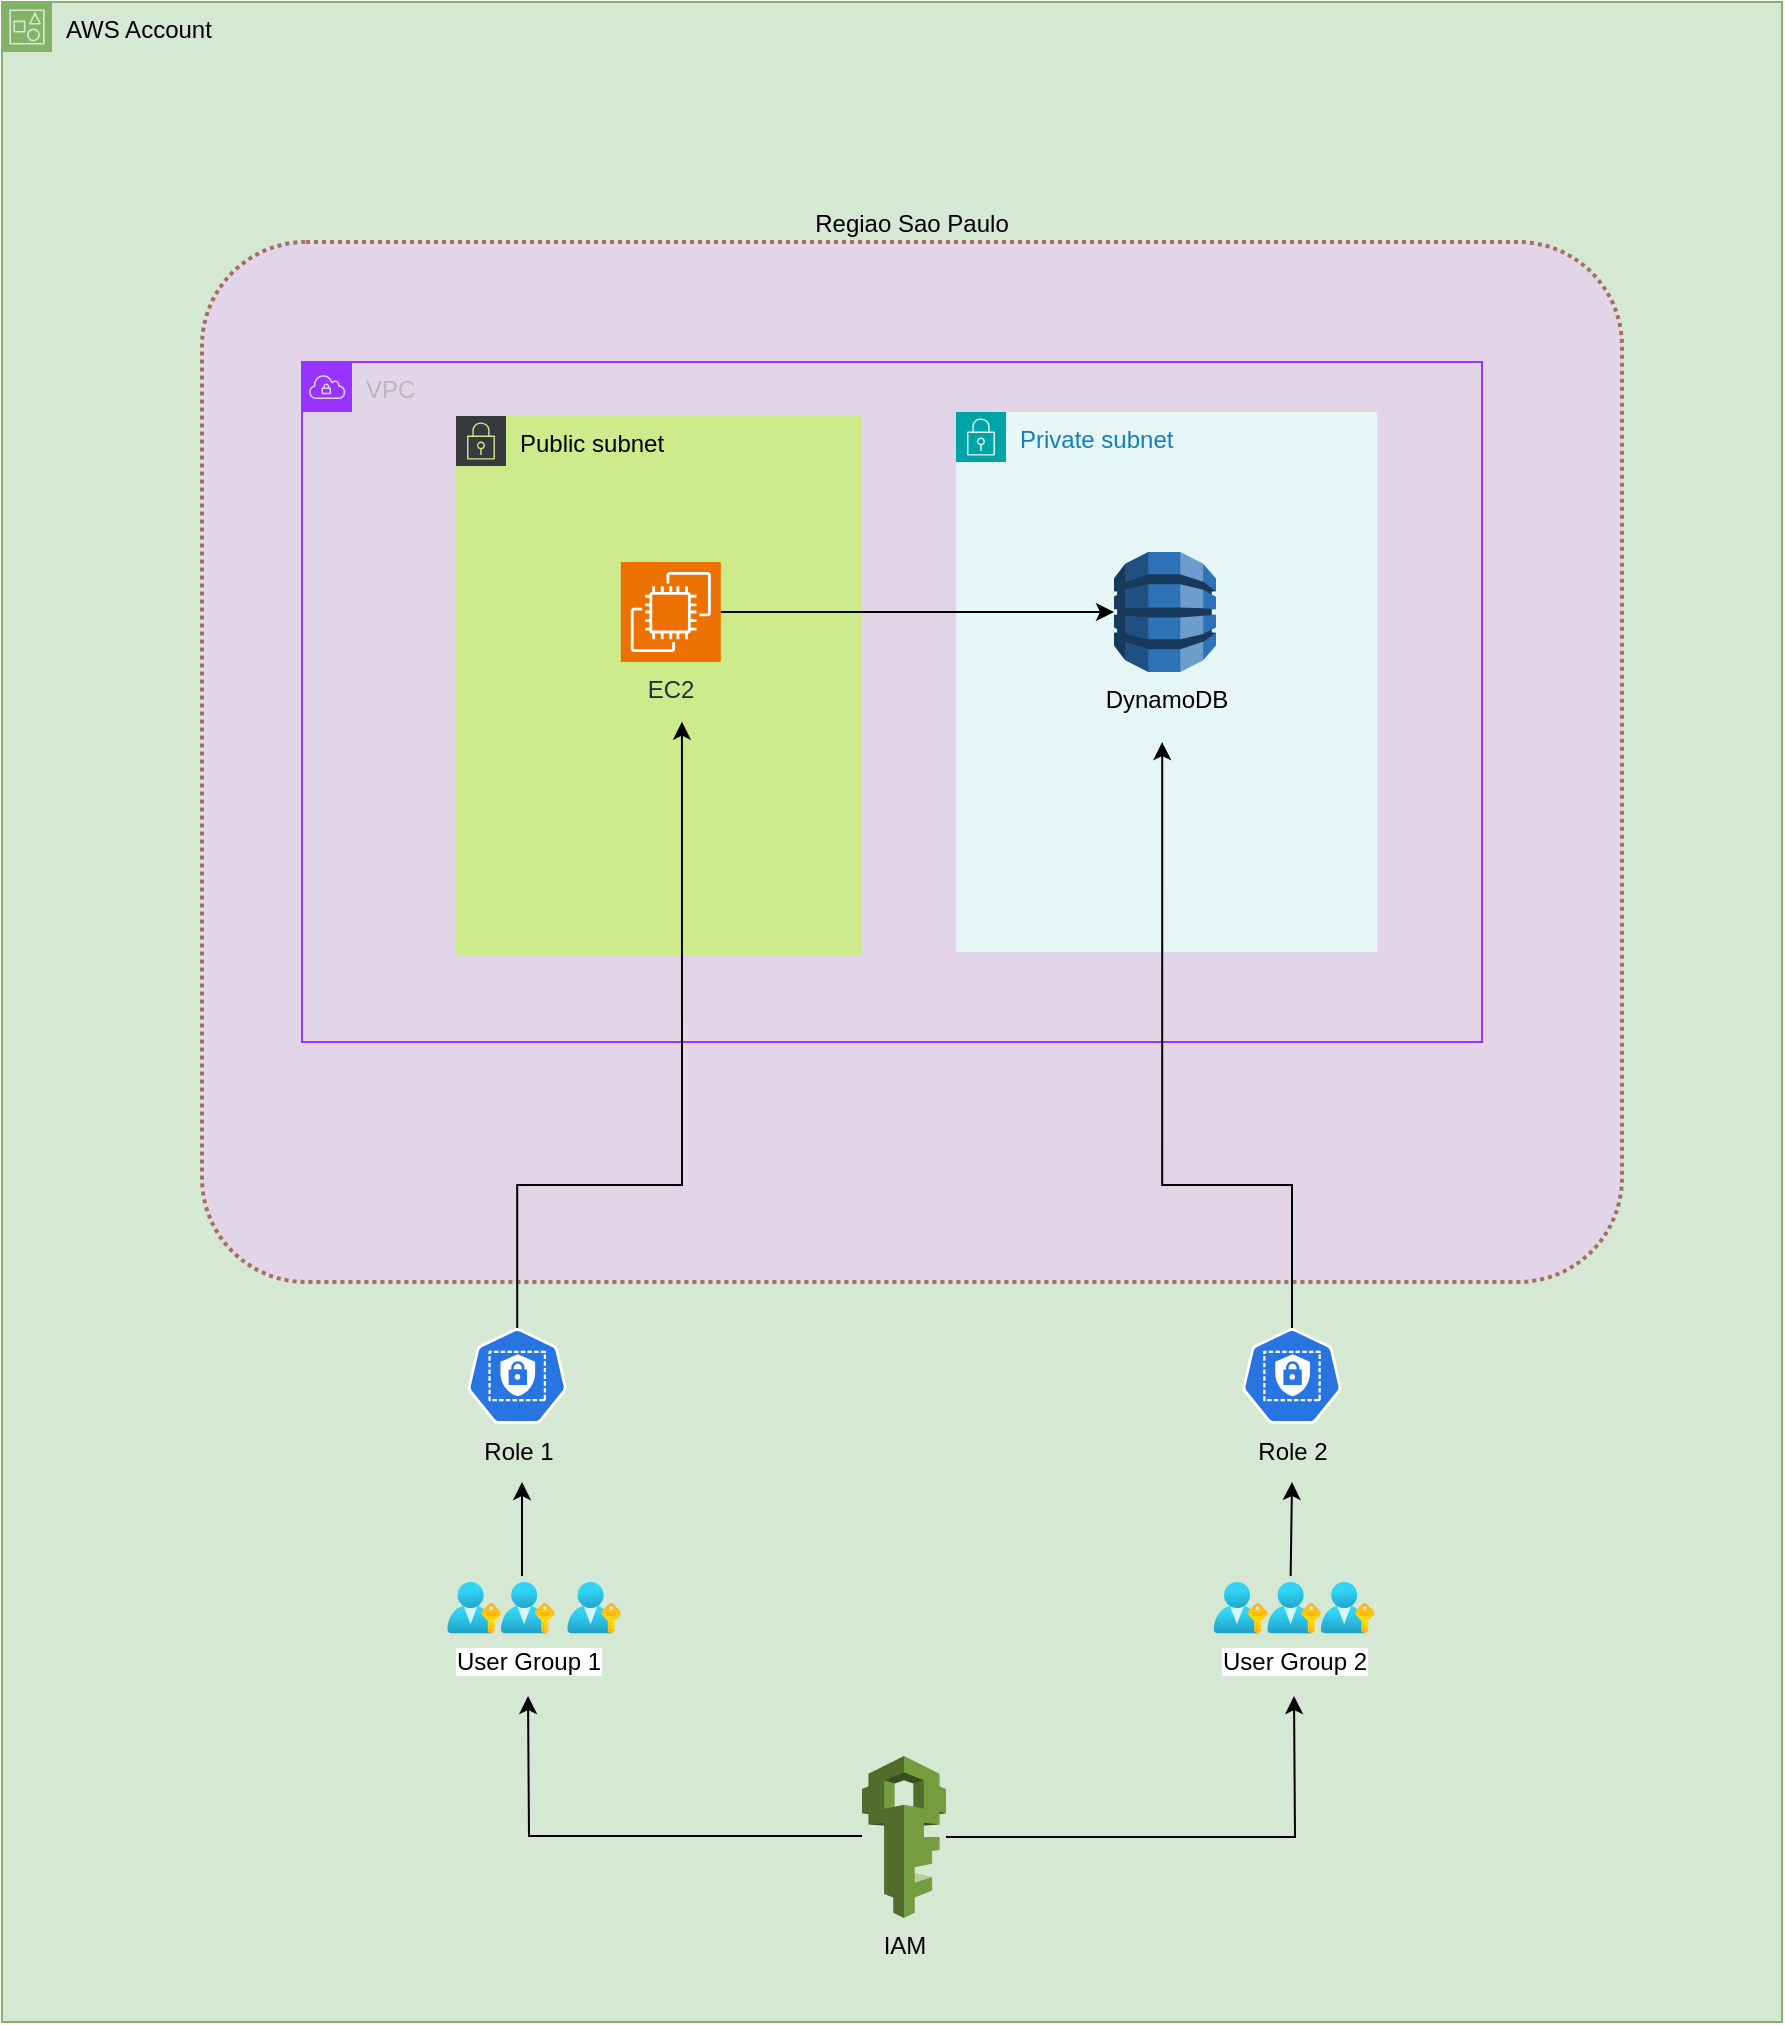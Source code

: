 <mxfile version="26.2.2">
  <diagram name="Page-1" id="P_WRLhOBc-GiNGaM7zSz">
    <mxGraphModel dx="874" dy="529" grid="1" gridSize="10" guides="1" tooltips="1" connect="1" arrows="1" fold="1" page="1" pageScale="1" pageWidth="850" pageHeight="1100" math="0" shadow="0">
      <root>
        <mxCell id="0" />
        <mxCell id="1" parent="0" />
        <mxCell id="38tBvR-NSeqIGGWs1dww-1" value="AWS Account" style="points=[[0,0],[0.25,0],[0.5,0],[0.75,0],[1,0],[1,0.25],[1,0.5],[1,0.75],[1,1],[0.75,1],[0.5,1],[0.25,1],[0,1],[0,0.75],[0,0.5],[0,0.25]];outlineConnect=0;html=1;whiteSpace=wrap;fontSize=12;fontStyle=0;container=1;pointerEvents=0;collapsible=0;recursiveResize=0;shape=mxgraph.aws4.group;grIcon=mxgraph.aws4.group_account;strokeColor=#82b366;fillColor=#d5e8d4;verticalAlign=top;align=left;spacingLeft=30;dashed=0;" parent="1" vertex="1">
          <mxGeometry x="30" y="80" width="890" height="1010" as="geometry" />
        </mxCell>
        <mxCell id="8sgaYRQbz8JA8KUEb8VM-2" value="" style="image;aspect=fixed;html=1;points=[];align=center;fontSize=12;image=img/lib/azure2/azure_stack/User_Subscriptions.svg;" parent="38tBvR-NSeqIGGWs1dww-1" vertex="1">
          <mxGeometry x="222.61" y="790" width="26.79" height="26" as="geometry" />
        </mxCell>
        <mxCell id="8sgaYRQbz8JA8KUEb8VM-4" value="User Group 1" style="image;aspect=fixed;html=1;points=[];align=center;fontSize=12;image=img/lib/azure2/azure_stack/User_Subscriptions.svg;" parent="38tBvR-NSeqIGGWs1dww-1" vertex="1">
          <mxGeometry x="249.4" y="790" width="26.79" height="26" as="geometry" />
        </mxCell>
        <mxCell id="8sgaYRQbz8JA8KUEb8VM-5" value="" style="image;aspect=fixed;html=1;points=[];align=center;fontSize=12;image=img/lib/azure2/azure_stack/User_Subscriptions.svg;" parent="38tBvR-NSeqIGGWs1dww-1" vertex="1">
          <mxGeometry x="282.61" y="790" width="26.79" height="26" as="geometry" />
        </mxCell>
        <mxCell id="8sgaYRQbz8JA8KUEb8VM-8" value="User Group 2" style="image;aspect=fixed;html=1;points=[];align=center;fontSize=12;image=img/lib/azure2/azure_stack/User_Subscriptions.svg;labelPosition=center;verticalLabelPosition=bottom;verticalAlign=top;" parent="38tBvR-NSeqIGGWs1dww-1" vertex="1">
          <mxGeometry x="632.61" y="790" width="26.79" height="26" as="geometry" />
        </mxCell>
        <mxCell id="8sgaYRQbz8JA8KUEb8VM-26" value="" style="image;aspect=fixed;html=1;points=[];align=center;fontSize=12;image=img/lib/azure2/azure_stack/User_Subscriptions.svg;labelPosition=center;verticalLabelPosition=bottom;verticalAlign=top;" parent="38tBvR-NSeqIGGWs1dww-1" vertex="1">
          <mxGeometry x="659.4" y="790" width="26.79" height="26" as="geometry" />
        </mxCell>
        <mxCell id="8sgaYRQbz8JA8KUEb8VM-27" value="" style="image;aspect=fixed;html=1;points=[];align=center;fontSize=12;image=img/lib/azure2/azure_stack/User_Subscriptions.svg;labelPosition=center;verticalLabelPosition=bottom;verticalAlign=top;" parent="38tBvR-NSeqIGGWs1dww-1" vertex="1">
          <mxGeometry x="605.82" y="790" width="26.79" height="26" as="geometry" />
        </mxCell>
        <mxCell id="38tBvR-NSeqIGGWs1dww-8" value="Regiao Sao Paulo" style="rounded=1;arcSize=10;dashed=1;fillColor=#e1d5e7;dashPattern=1 1;strokeWidth=2;verticalAlign=bottom;rotation=0;labelPosition=center;verticalLabelPosition=top;align=center;strokeColor=#A66E61;" parent="38tBvR-NSeqIGGWs1dww-1" vertex="1">
          <mxGeometry x="100" y="120" width="710" height="520" as="geometry" />
        </mxCell>
        <mxCell id="8sgaYRQbz8JA8KUEb8VM-32" value="VPC" style="sketch=0;outlineConnect=0;gradientColor=none;html=1;whiteSpace=wrap;fontSize=12;fontStyle=0;shape=mxgraph.aws4.group;grIcon=mxgraph.aws4.group_vpc;strokeColor=#9933FF;fillColor=none;verticalAlign=top;align=left;spacingLeft=30;fontColor=#B6BABF;dashed=0;" parent="38tBvR-NSeqIGGWs1dww-1" vertex="1">
          <mxGeometry x="150" y="180" width="590" height="340" as="geometry" />
        </mxCell>
        <mxCell id="38tBvR-NSeqIGGWs1dww-2" value="Private subnet" style="points=[[0,0],[0.25,0],[0.5,0],[0.75,0],[1,0],[1,0.25],[1,0.5],[1,0.75],[1,1],[0.75,1],[0.5,1],[0.25,1],[0,1],[0,0.75],[0,0.5],[0,0.25]];outlineConnect=0;gradientColor=none;html=1;whiteSpace=wrap;fontSize=12;fontStyle=0;container=1;pointerEvents=0;collapsible=0;recursiveResize=0;shape=mxgraph.aws4.group;grIcon=mxgraph.aws4.group_security_group;grStroke=0;strokeColor=#00A4A6;fillColor=#E6F6F7;verticalAlign=top;align=left;spacingLeft=30;fontColor=#147EBA;dashed=0;" parent="38tBvR-NSeqIGGWs1dww-1" vertex="1">
          <mxGeometry x="477" y="205" width="210.7" height="270" as="geometry" />
        </mxCell>
        <mxCell id="38tBvR-NSeqIGGWs1dww-6" value="DynamoDB" style="outlineConnect=0;dashed=0;verticalLabelPosition=bottom;verticalAlign=top;align=center;html=1;shape=mxgraph.aws3.dynamo_db;fillColor=#2E73B8;gradientColor=none;" parent="38tBvR-NSeqIGGWs1dww-2" vertex="1">
          <mxGeometry x="79" y="70" width="51" height="60" as="geometry" />
        </mxCell>
        <mxCell id="38tBvR-NSeqIGGWs1dww-3" value="Public subnet" style="points=[[0,0],[0.25,0],[0.5,0],[0.75,0],[1,0],[1,0.25],[1,0.5],[1,0.75],[1,1],[0.75,1],[0.5,1],[0.25,1],[0,1],[0,0.75],[0,0.5],[0,0.25]];outlineConnect=0;html=1;whiteSpace=wrap;fontSize=12;fontStyle=0;container=1;pointerEvents=0;collapsible=0;recursiveResize=0;shape=mxgraph.aws4.group;grIcon=mxgraph.aws4.group_security_group;grStroke=0;strokeColor=#36393d;fillColor=#cdeb8b;verticalAlign=top;align=left;spacingLeft=30;dashed=0;" parent="38tBvR-NSeqIGGWs1dww-1" vertex="1">
          <mxGeometry x="227" y="207" width="203" height="270" as="geometry" />
        </mxCell>
        <mxCell id="38tBvR-NSeqIGGWs1dww-5" value="EC2" style="sketch=0;points=[[0,0,0],[0.25,0,0],[0.5,0,0],[0.75,0,0],[1,0,0],[0,1,0],[0.25,1,0],[0.5,1,0],[0.75,1,0],[1,1,0],[0,0.25,0],[0,0.5,0],[0,0.75,0],[1,0.25,0],[1,0.5,0],[1,0.75,0]];outlineConnect=0;fontColor=#232F3E;fillColor=#ED7100;strokeColor=#ffffff;dashed=0;verticalLabelPosition=bottom;verticalAlign=top;align=center;html=1;fontSize=12;fontStyle=0;aspect=fixed;shape=mxgraph.aws4.resourceIcon;resIcon=mxgraph.aws4.ec2;" parent="38tBvR-NSeqIGGWs1dww-3" vertex="1">
          <mxGeometry x="82.4" y="73" width="50" height="50" as="geometry" />
        </mxCell>
        <mxCell id="5A2JlSaXjAAoakeuanII-7" style="edgeStyle=orthogonalEdgeStyle;rounded=0;orthogonalLoop=1;jettySize=auto;html=1;" parent="38tBvR-NSeqIGGWs1dww-1" source="5A2JlSaXjAAoakeuanII-2" edge="1">
          <mxGeometry relative="1" as="geometry">
            <mxPoint x="646" y="847" as="targetPoint" />
          </mxGeometry>
        </mxCell>
        <mxCell id="5A2JlSaXjAAoakeuanII-2" value="IAM" style="outlineConnect=0;dashed=0;verticalLabelPosition=bottom;verticalAlign=top;align=center;html=1;shape=mxgraph.aws3.iam;fillColor=#759C3E;gradientColor=none;" parent="38tBvR-NSeqIGGWs1dww-1" vertex="1">
          <mxGeometry x="430" y="877" width="42" height="81" as="geometry" />
        </mxCell>
        <mxCell id="5A2JlSaXjAAoakeuanII-8" style="edgeStyle=orthogonalEdgeStyle;rounded=0;orthogonalLoop=1;jettySize=auto;html=1;exitX=0;exitY=0.494;exitDx=0;exitDy=0;exitPerimeter=0;" parent="38tBvR-NSeqIGGWs1dww-1" source="5A2JlSaXjAAoakeuanII-2" edge="1">
          <mxGeometry relative="1" as="geometry">
            <mxPoint x="482" y="927" as="sourcePoint" />
            <mxPoint x="263" y="847" as="targetPoint" />
          </mxGeometry>
        </mxCell>
        <mxCell id="5A2JlSaXjAAoakeuanII-9" value="Role 2" style="aspect=fixed;sketch=0;html=1;dashed=0;whitespace=wrap;verticalLabelPosition=bottom;verticalAlign=top;fillColor=#2875E2;strokeColor=#ffffff;points=[[0.005,0.63,0],[0.1,0.2,0],[0.9,0.2,0],[0.5,0,0],[0.995,0.63,0],[0.72,0.99,0],[0.5,1,0],[0.28,0.99,0]];shape=mxgraph.kubernetes.icon2;prIcon=role" parent="38tBvR-NSeqIGGWs1dww-1" vertex="1">
          <mxGeometry x="620" y="663" width="50" height="48" as="geometry" />
        </mxCell>
        <mxCell id="5A2JlSaXjAAoakeuanII-10" value="Role 1" style="aspect=fixed;sketch=0;html=1;dashed=0;whitespace=wrap;verticalLabelPosition=bottom;verticalAlign=top;fillColor=#2875E2;strokeColor=#ffffff;points=[[0.005,0.63,0],[0.1,0.2,0],[0.9,0.2,0],[0.5,0,0],[0.995,0.63,0],[0.72,0.99,0],[0.5,1,0],[0.28,0.99,0]];shape=mxgraph.kubernetes.icon2;prIcon=role" parent="38tBvR-NSeqIGGWs1dww-1" vertex="1">
          <mxGeometry x="232.61" y="663" width="50" height="48" as="geometry" />
        </mxCell>
        <mxCell id="5A2JlSaXjAAoakeuanII-11" value="" style="endArrow=classic;html=1;rounded=0;" parent="38tBvR-NSeqIGGWs1dww-1" edge="1">
          <mxGeometry width="50" height="50" relative="1" as="geometry">
            <mxPoint x="260" y="787" as="sourcePoint" />
            <mxPoint x="260" y="740" as="targetPoint" />
            <Array as="points" />
          </mxGeometry>
        </mxCell>
        <mxCell id="5A2JlSaXjAAoakeuanII-12" value="" style="endArrow=classic;html=1;rounded=0;exitX=0.284;exitY=-0.115;exitDx=0;exitDy=0;exitPerimeter=0;" parent="38tBvR-NSeqIGGWs1dww-1" edge="1">
          <mxGeometry width="50" height="50" relative="1" as="geometry">
            <mxPoint x="644.33" y="787" as="sourcePoint" />
            <mxPoint x="645" y="740" as="targetPoint" />
            <Array as="points" />
          </mxGeometry>
        </mxCell>
        <mxCell id="5A2JlSaXjAAoakeuanII-15" style="edgeStyle=orthogonalEdgeStyle;rounded=0;orthogonalLoop=1;jettySize=auto;html=1;exitX=0.5;exitY=0;exitDx=0;exitDy=0;exitPerimeter=0;entryX=0.729;entryY=0.559;entryDx=0;entryDy=0;entryPerimeter=0;" parent="38tBvR-NSeqIGGWs1dww-1" source="5A2JlSaXjAAoakeuanII-9" target="8sgaYRQbz8JA8KUEb8VM-32" edge="1">
          <mxGeometry relative="1" as="geometry" />
        </mxCell>
        <mxCell id="5A2JlSaXjAAoakeuanII-16" style="rounded=0;orthogonalLoop=1;jettySize=auto;html=1;exitX=1;exitY=0.5;exitDx=0;exitDy=0;exitPerimeter=0;" parent="38tBvR-NSeqIGGWs1dww-1" source="38tBvR-NSeqIGGWs1dww-5" target="38tBvR-NSeqIGGWs1dww-6" edge="1">
          <mxGeometry relative="1" as="geometry" />
        </mxCell>
        <mxCell id="5A2JlSaXjAAoakeuanII-17" style="edgeStyle=orthogonalEdgeStyle;rounded=0;orthogonalLoop=1;jettySize=auto;html=1;exitX=0.5;exitY=0;exitDx=0;exitDy=0;exitPerimeter=0;entryX=0.322;entryY=0.529;entryDx=0;entryDy=0;entryPerimeter=0;" parent="38tBvR-NSeqIGGWs1dww-1" source="5A2JlSaXjAAoakeuanII-10" target="8sgaYRQbz8JA8KUEb8VM-32" edge="1">
          <mxGeometry relative="1" as="geometry" />
        </mxCell>
      </root>
    </mxGraphModel>
  </diagram>
</mxfile>
